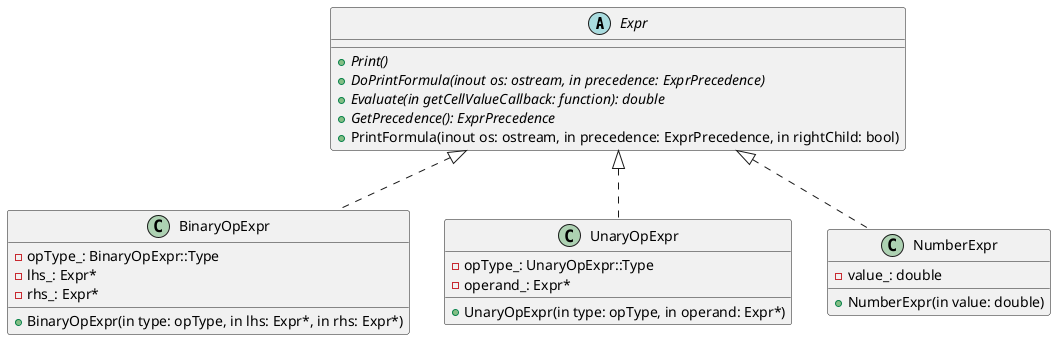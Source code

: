 
@startuml

abstract class Expr {
    +{abstract} Print()
    +{abstract} DoPrintFormula(inout os: ostream, in precedence: ExprPrecedence)
    +{abstract} Evaluate(in getCellValueCallback: function): double
    +{abstract} GetPrecedence(): ExprPrecedence
    +PrintFormula(inout os: ostream, in precedence: ExprPrecedence, in rightChild: bool)
}

class BinaryOpExpr {
    +BinaryOpExpr(in type: opType, in lhs: Expr*, in rhs: Expr*)
    -opType_: BinaryOpExpr::Type
    -lhs_: Expr*
    -rhs_: Expr*
}

class UnaryOpExpr {
    +UnaryOpExpr(in type: opType, in operand: Expr*)
    -opType_: UnaryOpExpr::Type
    -operand_: Expr*
}

class NumberExpr {
    +NumberExpr(in value: double)
    -value_: double
}

class BinaryOpExpr implements Expr
class UnaryOpExpr implements Expr
class NumberExpr implements Expr

@enduml
